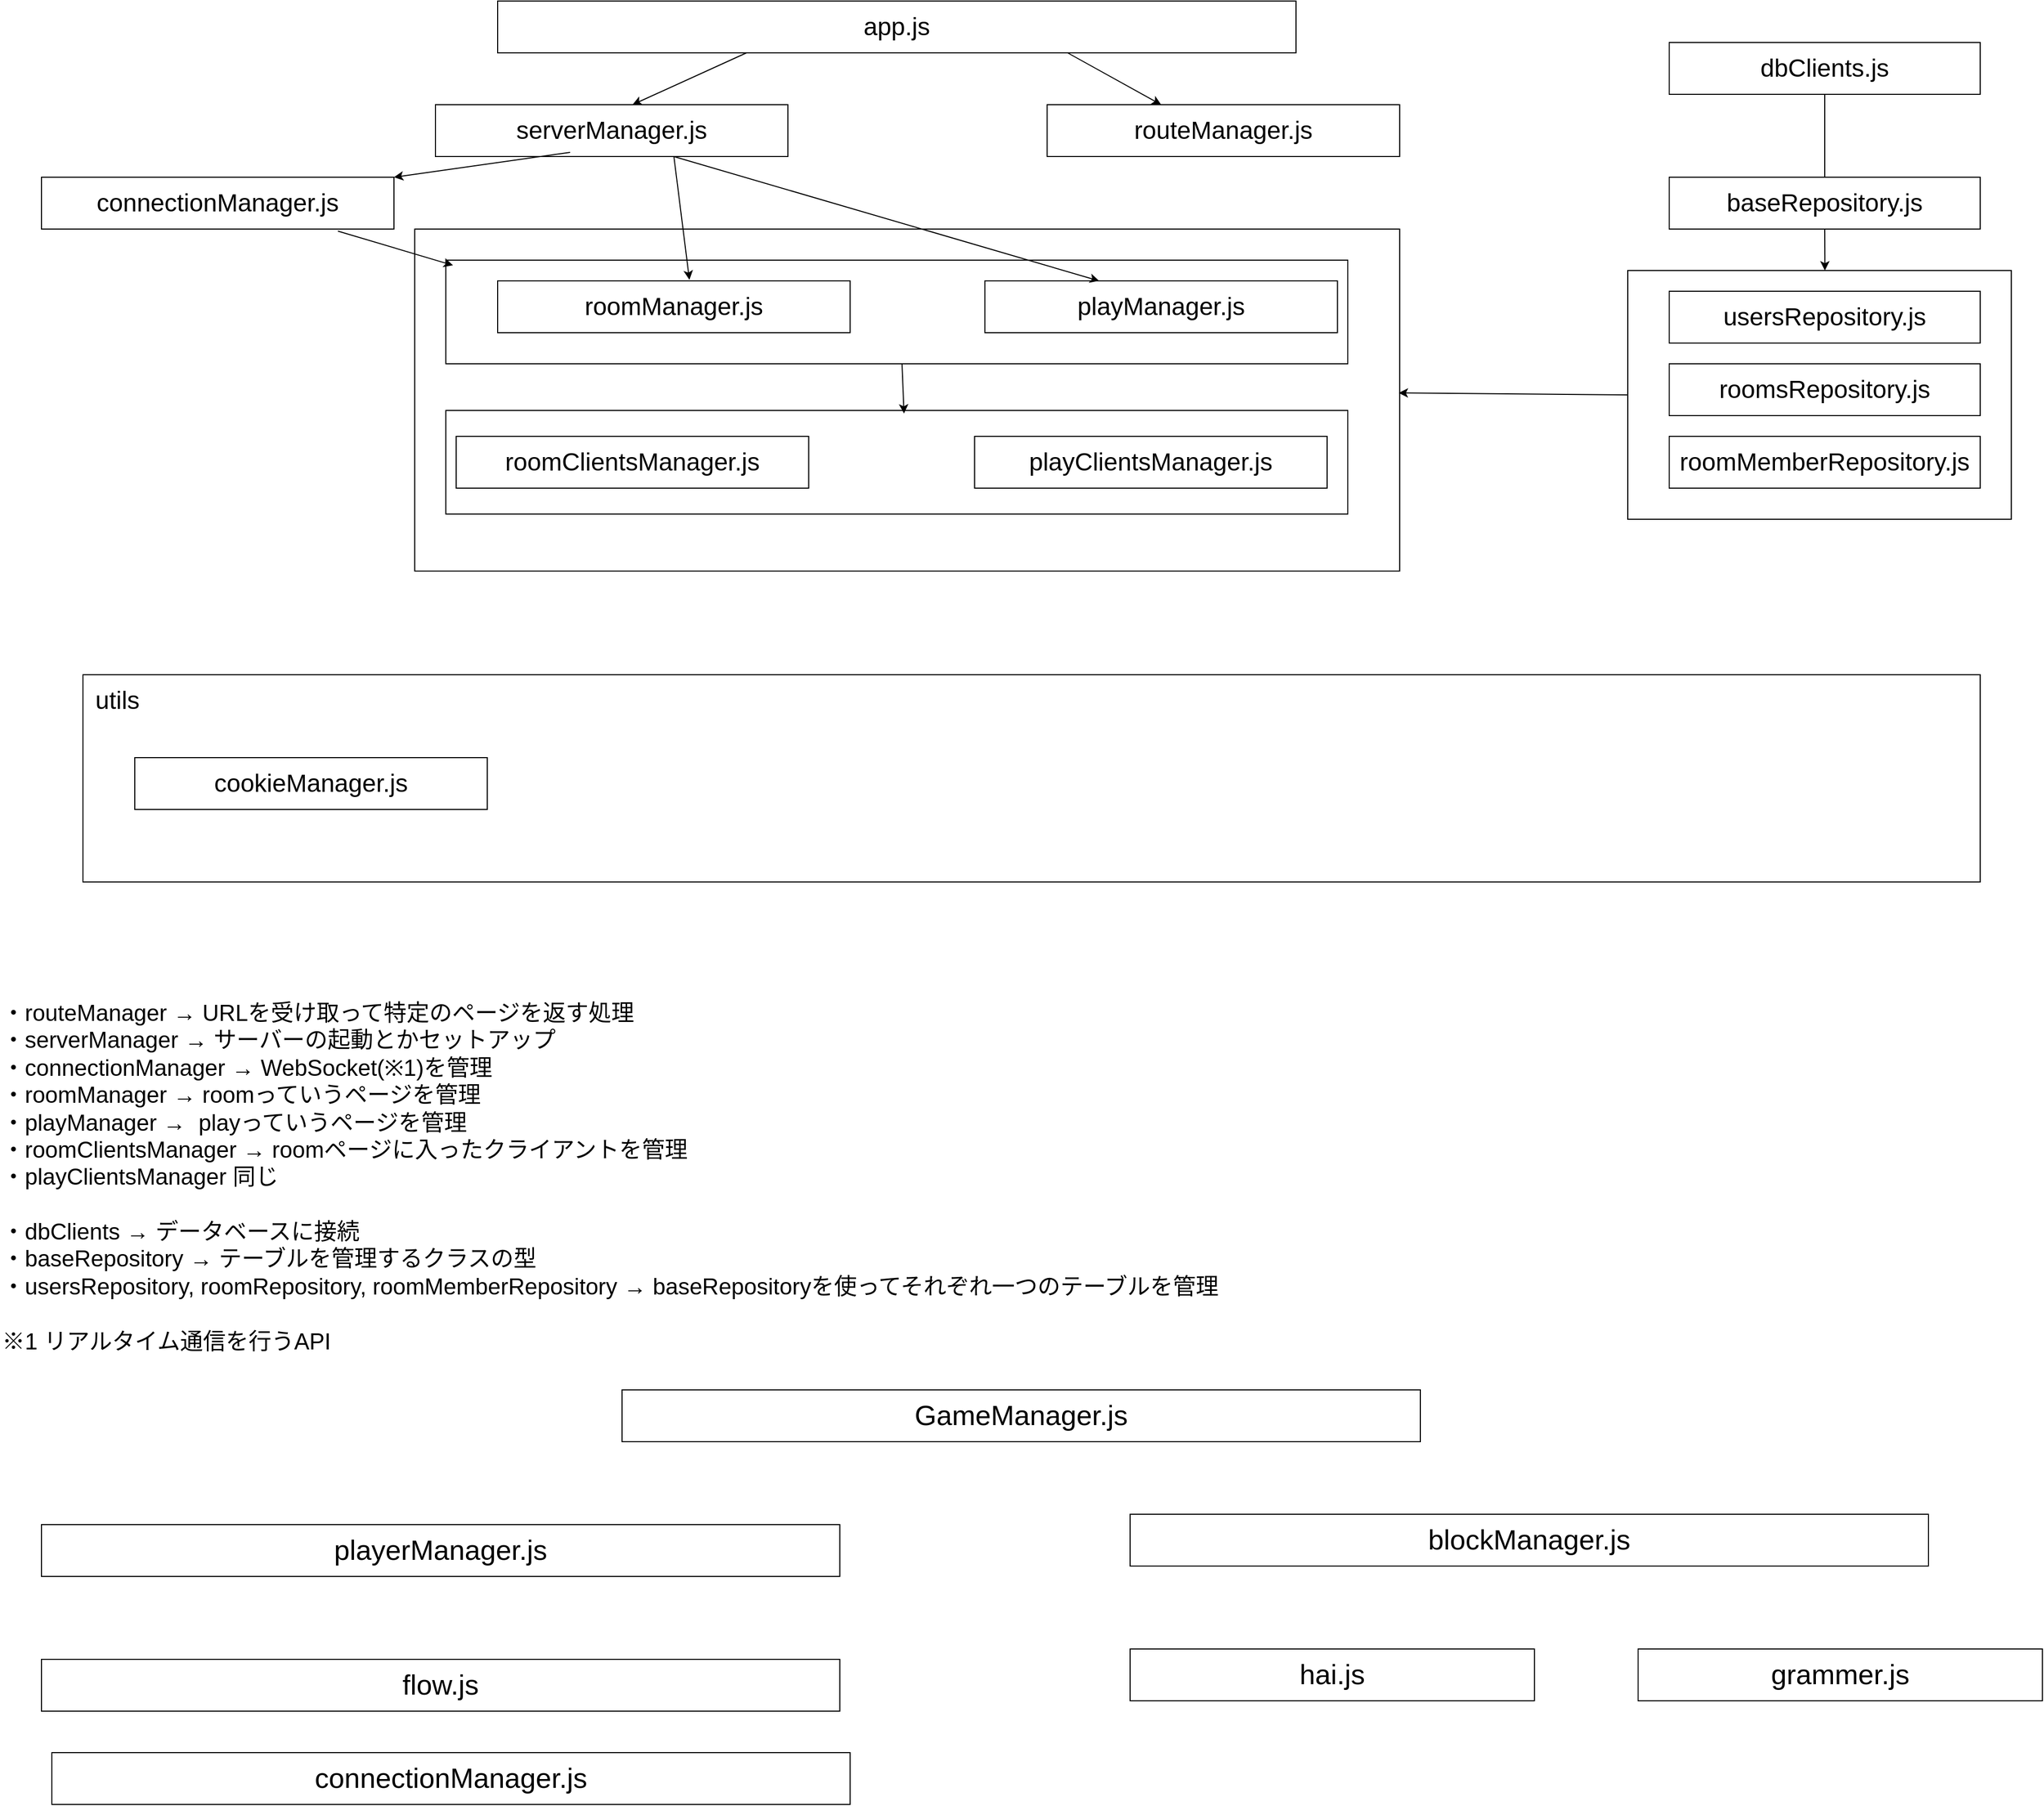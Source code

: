 <mxfile version="27.0.3">
  <diagram name="ページ1" id="gwst1a2DxKdk7zVmhHp6">
    <mxGraphModel dx="2066" dy="1145" grid="1" gridSize="10" guides="1" tooltips="1" connect="1" arrows="1" fold="1" page="1" pageScale="1" pageWidth="3300" pageHeight="4681" math="0" shadow="0">
      <root>
        <mxCell id="0" />
        <mxCell id="1" parent="0" />
        <mxCell id="VSUEKThK-QnD745A-PjU-35" value="" style="rounded=0;whiteSpace=wrap;html=1;" parent="1" vertex="1">
          <mxGeometry x="500" y="240" width="950" height="330" as="geometry" />
        </mxCell>
        <mxCell id="VSUEKThK-QnD745A-PjU-31" value="" style="rounded=0;whiteSpace=wrap;html=1;" parent="1" vertex="1">
          <mxGeometry x="1670" y="280" width="370" height="240" as="geometry" />
        </mxCell>
        <mxCell id="VSUEKThK-QnD745A-PjU-23" value="" style="rounded=0;whiteSpace=wrap;html=1;" parent="1" vertex="1">
          <mxGeometry x="530" y="415" width="870" height="100" as="geometry" />
        </mxCell>
        <mxCell id="VSUEKThK-QnD745A-PjU-18" value="" style="rounded=0;whiteSpace=wrap;html=1;" parent="1" vertex="1">
          <mxGeometry x="530" y="270" width="870" height="100" as="geometry" />
        </mxCell>
        <mxCell id="VSUEKThK-QnD745A-PjU-1" value="&lt;font style=&quot;font-size: 24px;&quot;&gt;app.js&lt;/font&gt;" style="rounded=0;whiteSpace=wrap;html=1;" parent="1" vertex="1">
          <mxGeometry x="580" y="20" width="770" height="50" as="geometry" />
        </mxCell>
        <mxCell id="VSUEKThK-QnD745A-PjU-2" value="&lt;span style=&quot;font-size: 24px;&quot;&gt;serverManager.js&lt;/span&gt;" style="rounded=0;whiteSpace=wrap;html=1;" parent="1" vertex="1">
          <mxGeometry x="520" y="120" width="340" height="50" as="geometry" />
        </mxCell>
        <mxCell id="VSUEKThK-QnD745A-PjU-3" value="&lt;span style=&quot;font-size: 24px;&quot;&gt;routeManager.js&lt;/span&gt;" style="rounded=0;whiteSpace=wrap;html=1;" parent="1" vertex="1">
          <mxGeometry x="1110" y="120" width="340" height="50" as="geometry" />
        </mxCell>
        <mxCell id="VSUEKThK-QnD745A-PjU-4" value="&lt;span style=&quot;font-size: 24px;&quot;&gt;connectionManager.js&lt;/span&gt;" style="rounded=0;whiteSpace=wrap;html=1;" parent="1" vertex="1">
          <mxGeometry x="140" y="190" width="340" height="50" as="geometry" />
        </mxCell>
        <mxCell id="VSUEKThK-QnD745A-PjU-5" value="&lt;span style=&quot;font-size: 24px;&quot;&gt;roomManager.js&lt;/span&gt;" style="rounded=0;whiteSpace=wrap;html=1;" parent="1" vertex="1">
          <mxGeometry x="580" y="290" width="340" height="50" as="geometry" />
        </mxCell>
        <mxCell id="VSUEKThK-QnD745A-PjU-10" value="&lt;span style=&quot;font-size: 24px;&quot;&gt;playManager.js&lt;/span&gt;" style="rounded=0;whiteSpace=wrap;html=1;" parent="1" vertex="1">
          <mxGeometry x="1050" y="290" width="340" height="50" as="geometry" />
        </mxCell>
        <mxCell id="VSUEKThK-QnD745A-PjU-12" value="" style="endArrow=classic;html=1;rounded=0;entryX=0.559;entryY=0;entryDx=0;entryDy=0;entryPerimeter=0;" parent="1" target="VSUEKThK-QnD745A-PjU-2" edge="1">
          <mxGeometry width="50" height="50" relative="1" as="geometry">
            <mxPoint x="820" y="70" as="sourcePoint" />
            <mxPoint x="770" y="130" as="targetPoint" />
          </mxGeometry>
        </mxCell>
        <mxCell id="VSUEKThK-QnD745A-PjU-14" value="" style="endArrow=classic;html=1;rounded=0;exitX=0.714;exitY=1;exitDx=0;exitDy=0;exitPerimeter=0;" parent="1" source="VSUEKThK-QnD745A-PjU-1" edge="1">
          <mxGeometry width="50" height="50" relative="1" as="geometry">
            <mxPoint x="1170" y="170" as="sourcePoint" />
            <mxPoint x="1220" y="120" as="targetPoint" />
          </mxGeometry>
        </mxCell>
        <mxCell id="VSUEKThK-QnD745A-PjU-15" value="" style="endArrow=classic;html=1;rounded=0;entryX=1;entryY=0;entryDx=0;entryDy=0;exitX=0.382;exitY=0.92;exitDx=0;exitDy=0;exitPerimeter=0;" parent="1" source="VSUEKThK-QnD745A-PjU-2" target="VSUEKThK-QnD745A-PjU-4" edge="1">
          <mxGeometry width="50" height="50" relative="1" as="geometry">
            <mxPoint x="740" y="520" as="sourcePoint" />
            <mxPoint x="790" y="470" as="targetPoint" />
          </mxGeometry>
        </mxCell>
        <mxCell id="VSUEKThK-QnD745A-PjU-16" value="" style="endArrow=classic;html=1;rounded=0;entryX=0.544;entryY=-0.02;entryDx=0;entryDy=0;entryPerimeter=0;" parent="1" target="VSUEKThK-QnD745A-PjU-5" edge="1">
          <mxGeometry width="50" height="50" relative="1" as="geometry">
            <mxPoint x="750" y="170" as="sourcePoint" />
            <mxPoint x="790" y="280" as="targetPoint" />
          </mxGeometry>
        </mxCell>
        <mxCell id="VSUEKThK-QnD745A-PjU-17" value="" style="endArrow=classic;html=1;rounded=0;entryX=0.324;entryY=0;entryDx=0;entryDy=0;entryPerimeter=0;exitX=0.676;exitY=1;exitDx=0;exitDy=0;exitPerimeter=0;" parent="1" source="VSUEKThK-QnD745A-PjU-2" target="VSUEKThK-QnD745A-PjU-10" edge="1">
          <mxGeometry width="50" height="50" relative="1" as="geometry">
            <mxPoint x="800" y="170" as="sourcePoint" />
            <mxPoint x="840" y="280" as="targetPoint" />
          </mxGeometry>
        </mxCell>
        <mxCell id="VSUEKThK-QnD745A-PjU-19" value="" style="endArrow=classic;html=1;rounded=0;exitX=0.841;exitY=1.04;exitDx=0;exitDy=0;exitPerimeter=0;entryX=0.008;entryY=0.05;entryDx=0;entryDy=0;entryPerimeter=0;" parent="1" source="VSUEKThK-QnD745A-PjU-4" target="VSUEKThK-QnD745A-PjU-18" edge="1">
          <mxGeometry width="50" height="50" relative="1" as="geometry">
            <mxPoint x="570" y="480" as="sourcePoint" />
            <mxPoint x="620" y="430" as="targetPoint" />
          </mxGeometry>
        </mxCell>
        <mxCell id="VSUEKThK-QnD745A-PjU-21" value="&lt;span style=&quot;font-size: 24px;&quot;&gt;roomClientsManager.js&lt;/span&gt;" style="rounded=0;whiteSpace=wrap;html=1;" parent="1" vertex="1">
          <mxGeometry x="540" y="440" width="340" height="50" as="geometry" />
        </mxCell>
        <mxCell id="VSUEKThK-QnD745A-PjU-22" value="&lt;span style=&quot;font-size: 24px;&quot;&gt;playClientsManager.js&lt;/span&gt;" style="rounded=0;whiteSpace=wrap;html=1;" parent="1" vertex="1">
          <mxGeometry x="1040" y="440" width="340" height="50" as="geometry" />
        </mxCell>
        <mxCell id="VSUEKThK-QnD745A-PjU-24" value="" style="endArrow=classic;html=1;rounded=0;entryX=0.508;entryY=0.03;entryDx=0;entryDy=0;entryPerimeter=0;" parent="1" target="VSUEKThK-QnD745A-PjU-23" edge="1">
          <mxGeometry width="50" height="50" relative="1" as="geometry">
            <mxPoint x="970" y="370" as="sourcePoint" />
            <mxPoint x="1020" y="320" as="targetPoint" />
          </mxGeometry>
        </mxCell>
        <mxCell id="VSUEKThK-QnD745A-PjU-25" value="&lt;font style=&quot;font-size: 24px;&quot;&gt;dbClients.js&lt;/font&gt;" style="rounded=0;whiteSpace=wrap;html=1;" parent="1" vertex="1">
          <mxGeometry x="1710" y="60" width="300" height="50" as="geometry" />
        </mxCell>
        <mxCell id="VSUEKThK-QnD745A-PjU-26" value="&lt;span style=&quot;font-size: 24px;&quot;&gt;baseRepository.js&lt;/span&gt;" style="rounded=0;whiteSpace=wrap;html=1;" parent="1" vertex="1">
          <mxGeometry x="1710" y="190" width="300" height="50" as="geometry" />
        </mxCell>
        <mxCell id="VSUEKThK-QnD745A-PjU-27" value="" style="endArrow=none;html=1;rounded=0;exitX=0.5;exitY=0;exitDx=0;exitDy=0;" parent="1" source="VSUEKThK-QnD745A-PjU-26" edge="1">
          <mxGeometry width="50" height="50" relative="1" as="geometry">
            <mxPoint x="1810" y="160" as="sourcePoint" />
            <mxPoint x="1860" y="110" as="targetPoint" />
          </mxGeometry>
        </mxCell>
        <mxCell id="VSUEKThK-QnD745A-PjU-28" value="&lt;span style=&quot;font-size: 24px;&quot;&gt;usersRepository.js&lt;/span&gt;" style="rounded=0;whiteSpace=wrap;html=1;" parent="1" vertex="1">
          <mxGeometry x="1710" y="300" width="300" height="50" as="geometry" />
        </mxCell>
        <mxCell id="VSUEKThK-QnD745A-PjU-29" value="&lt;span style=&quot;font-size: 24px;&quot;&gt;roomMemberRepository.js&lt;/span&gt;" style="rounded=0;whiteSpace=wrap;html=1;" parent="1" vertex="1">
          <mxGeometry x="1710" y="440" width="300" height="50" as="geometry" />
        </mxCell>
        <mxCell id="VSUEKThK-QnD745A-PjU-30" value="&lt;span style=&quot;font-size: 24px;&quot;&gt;roomsRepository.js&lt;/span&gt;" style="rounded=0;whiteSpace=wrap;html=1;" parent="1" vertex="1">
          <mxGeometry x="1710" y="370" width="300" height="50" as="geometry" />
        </mxCell>
        <mxCell id="VSUEKThK-QnD745A-PjU-32" value="" style="endArrow=classic;html=1;rounded=0;entryX=0.514;entryY=0;entryDx=0;entryDy=0;entryPerimeter=0;" parent="1" target="VSUEKThK-QnD745A-PjU-31" edge="1">
          <mxGeometry width="50" height="50" relative="1" as="geometry">
            <mxPoint x="1860" y="240" as="sourcePoint" />
            <mxPoint x="1910" y="190" as="targetPoint" />
          </mxGeometry>
        </mxCell>
        <mxCell id="VSUEKThK-QnD745A-PjU-36" value="" style="endArrow=classic;html=1;rounded=0;entryX=0.999;entryY=0.479;entryDx=0;entryDy=0;exitX=0;exitY=0.5;exitDx=0;exitDy=0;entryPerimeter=0;" parent="1" source="VSUEKThK-QnD745A-PjU-31" target="VSUEKThK-QnD745A-PjU-35" edge="1">
          <mxGeometry width="50" height="50" relative="1" as="geometry">
            <mxPoint x="1630" y="750" as="sourcePoint" />
            <mxPoint x="1680" y="700" as="targetPoint" />
          </mxGeometry>
        </mxCell>
        <mxCell id="VSUEKThK-QnD745A-PjU-37" value="" style="rounded=0;whiteSpace=wrap;html=1;" parent="1" vertex="1">
          <mxGeometry x="180" y="670" width="1830" height="200" as="geometry" />
        </mxCell>
        <mxCell id="VSUEKThK-QnD745A-PjU-38" value="utils" style="text;html=1;align=left;verticalAlign=middle;whiteSpace=wrap;rounded=0;fontSize=24;" parent="1" vertex="1">
          <mxGeometry x="190" y="680" width="220" height="30" as="geometry" />
        </mxCell>
        <mxCell id="VSUEKThK-QnD745A-PjU-40" value="&lt;span style=&quot;font-size: 24px;&quot;&gt;cookieManager.js&lt;/span&gt;" style="rounded=0;whiteSpace=wrap;html=1;" parent="1" vertex="1">
          <mxGeometry x="230" y="750" width="340" height="50" as="geometry" />
        </mxCell>
        <mxCell id="9IOTnyxZ-YVvT_nCl2b5-1" value="&lt;font style=&quot;font-size: 22px;&quot;&gt;・routeManager → URLを受け取って特定のページを返す処理&lt;/font&gt;&lt;div&gt;&lt;font style=&quot;font-size: 22px;&quot;&gt;・serverManager → サーバーの起動とかセットアップ&lt;/font&gt;&lt;/div&gt;&lt;div&gt;&lt;font style=&quot;font-size: 22px;&quot;&gt;・connectionManager → WebSocket(※1)を管理&lt;/font&gt;&lt;/div&gt;&lt;div&gt;&lt;font style=&quot;font-size: 22px;&quot;&gt;・roomManager → roomっていうページを管理&lt;/font&gt;&lt;/div&gt;&lt;div&gt;&lt;font style=&quot;font-size: 22px;&quot;&gt;・playManager →&amp;nbsp; playっていうページを管理&lt;/font&gt;&lt;/div&gt;&lt;div&gt;&lt;font style=&quot;font-size: 22px;&quot;&gt;・roomClientsManager → roomページに入ったクライアントを管理&lt;/font&gt;&lt;/div&gt;&lt;div&gt;&lt;font style=&quot;font-size: 22px;&quot;&gt;・playClientsManager 同じ&lt;/font&gt;&lt;/div&gt;&lt;div&gt;&lt;font style=&quot;font-size: 22px;&quot;&gt;&lt;br&gt;&lt;/font&gt;&lt;/div&gt;&lt;div&gt;&lt;font style=&quot;font-size: 22px;&quot;&gt;・dbClients → データベースに接続&lt;/font&gt;&lt;/div&gt;&lt;div&gt;&lt;font style=&quot;font-size: 22px;&quot;&gt;・baseRepository → テーブルを管理するクラスの型&lt;/font&gt;&lt;/div&gt;&lt;div&gt;&lt;font style=&quot;font-size: 22px;&quot;&gt;・usersRepository, roomRepository, roomMemberRepository → baseRepositoryを使ってそれぞれ一つのテーブルを管理&lt;/font&gt;&lt;/div&gt;&lt;div&gt;&lt;font style=&quot;font-size: 22px;&quot;&gt;&lt;br&gt;&lt;/font&gt;&lt;/div&gt;&lt;div&gt;&lt;span style=&quot;font-size: 22px;&quot;&gt;※1 リアルタイム通信を行うAPI&lt;/span&gt;&lt;/div&gt;" style="text;html=1;align=left;verticalAlign=middle;whiteSpace=wrap;rounded=0;" parent="1" vertex="1">
          <mxGeometry x="100" y="890" width="1720" height="530" as="geometry" />
        </mxCell>
        <mxCell id="s57Ek5u3isT1F0ClFr8g-1" value="&lt;font style=&quot;font-size: 27px;&quot;&gt;GameManager.js&lt;/font&gt;" style="rounded=0;whiteSpace=wrap;html=1;" vertex="1" parent="1">
          <mxGeometry x="700" y="1360" width="770" height="50" as="geometry" />
        </mxCell>
        <mxCell id="s57Ek5u3isT1F0ClFr8g-2" value="&lt;font style=&quot;font-size: 27px;&quot;&gt;playerManager.js&lt;/font&gt;" style="rounded=0;whiteSpace=wrap;html=1;" vertex="1" parent="1">
          <mxGeometry x="140" y="1490" width="770" height="50" as="geometry" />
        </mxCell>
        <mxCell id="s57Ek5u3isT1F0ClFr8g-3" value="&lt;font style=&quot;font-size: 27px;&quot;&gt;blockManager.js&lt;/font&gt;" style="rounded=0;whiteSpace=wrap;html=1;" vertex="1" parent="1">
          <mxGeometry x="1190" y="1480" width="770" height="50" as="geometry" />
        </mxCell>
        <mxCell id="s57Ek5u3isT1F0ClFr8g-4" value="&lt;font style=&quot;font-size: 27px;&quot;&gt;hai.js&lt;/font&gt;" style="rounded=0;whiteSpace=wrap;html=1;" vertex="1" parent="1">
          <mxGeometry x="1190" y="1610" width="390" height="50" as="geometry" />
        </mxCell>
        <mxCell id="s57Ek5u3isT1F0ClFr8g-5" value="&lt;font style=&quot;font-size: 27px;&quot;&gt;grammer.js&lt;/font&gt;" style="rounded=0;whiteSpace=wrap;html=1;" vertex="1" parent="1">
          <mxGeometry x="1680" y="1610" width="390" height="50" as="geometry" />
        </mxCell>
        <mxCell id="s57Ek5u3isT1F0ClFr8g-6" value="&lt;font style=&quot;font-size: 27px;&quot;&gt;flow.js&lt;/font&gt;" style="rounded=0;whiteSpace=wrap;html=1;" vertex="1" parent="1">
          <mxGeometry x="140" y="1620" width="770" height="50" as="geometry" />
        </mxCell>
        <mxCell id="s57Ek5u3isT1F0ClFr8g-7" value="&lt;font style=&quot;font-size: 27px;&quot;&gt;connectionManager.js&lt;/font&gt;" style="rounded=0;whiteSpace=wrap;html=1;" vertex="1" parent="1">
          <mxGeometry x="150" y="1710" width="770" height="50" as="geometry" />
        </mxCell>
      </root>
    </mxGraphModel>
  </diagram>
</mxfile>

